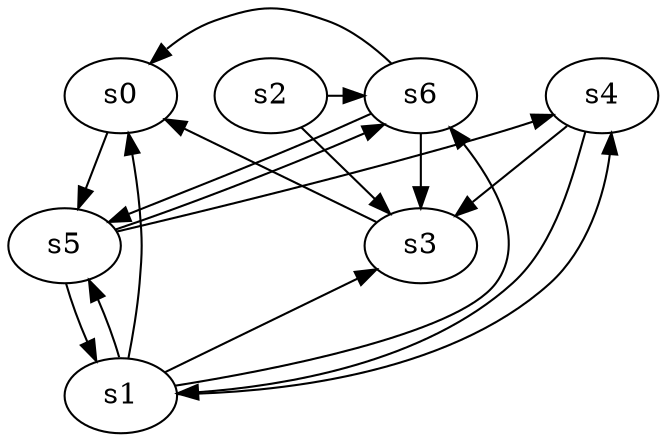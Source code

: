digraph game_0678_complex_7 {
    s0 [name="s0", player=1, target=1];
    s1 [name="s1", player=0];
    s2 [name="s2", player=0];
    s3 [name="s3", player=0, target=1];
    s4 [name="s4", player=1];
    s5 [name="s5", player=0];
    s6 [name="s6", player=0, target=1];

    s0 -> s5;
    s1 -> s0;
    s1 -> s3 [constraint="!(time % 2 == 0)"];
    s1 -> s4 [constraint="time % 6 == 3"];
    s1 -> s5 [constraint="time % 6 == 4"];
    s1 -> s6 [constraint="time % 2 == 0 && time % 4 == 3"];
    s2 -> s3 [constraint="time % 2 == 1"];
    s2 -> s6 [constraint="time % 5 == 2 || time % 4 == 2"];
    s3 -> s0 [constraint="time % 8 == 0"];
    s4 -> s1 [constraint="!(time % 2 == 0)"];
    s4 -> s3 [constraint="time == 0 || time == 3 || time == 6 || time == 9 || time == 10"];
    s5 -> s1;
    s5 -> s4 [constraint="time == 1 || time == 4 || time == 22"];
    s5 -> s6 [constraint="time % 4 == 3"];
    s6 -> s0 [constraint="time % 2 == 0 && time % 5 == 3"];
    s6 -> s3;
    s6 -> s5 [constraint="time % 7 == 6"];
}
